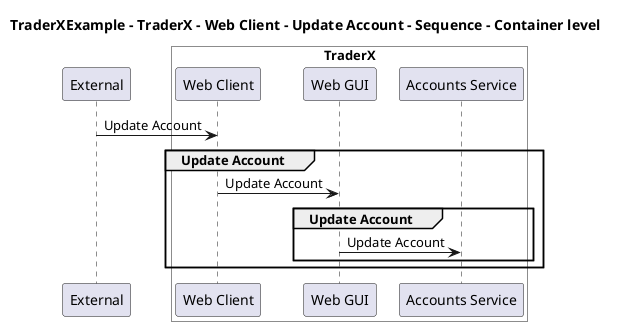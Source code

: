 @startuml

title TraderXExample - TraderX - Web Client - Update Account - Sequence - Container level

participant "External" as C4InterFlow.SoftwareSystems.ExternalSystem

box "TraderX" #White
    participant "Web Client" as TraderXExample.SoftwareSystems.TraderX.Containers.WebClient
    participant "Web GUI" as TraderXExample.SoftwareSystems.TraderX.Containers.WebGUI
    participant "Accounts Service" as TraderXExample.SoftwareSystems.TraderX.Containers.AccountsService
end box


C4InterFlow.SoftwareSystems.ExternalSystem -> TraderXExample.SoftwareSystems.TraderX.Containers.WebClient : Update Account
group Update Account
TraderXExample.SoftwareSystems.TraderX.Containers.WebClient -> TraderXExample.SoftwareSystems.TraderX.Containers.WebGUI : Update Account
group Update Account
TraderXExample.SoftwareSystems.TraderX.Containers.WebGUI -> TraderXExample.SoftwareSystems.TraderX.Containers.AccountsService : Update Account
end
end


@enduml
